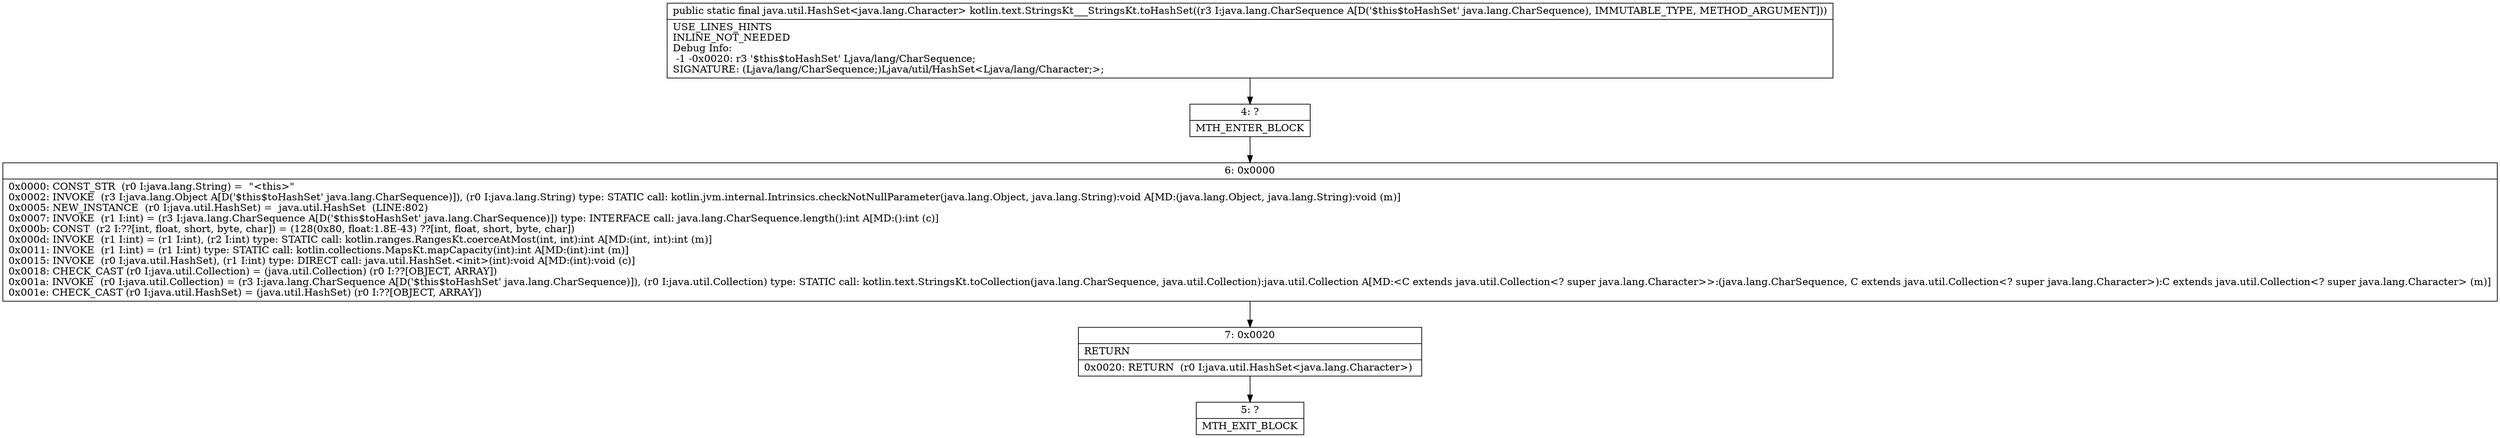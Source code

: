 digraph "CFG forkotlin.text.StringsKt___StringsKt.toHashSet(Ljava\/lang\/CharSequence;)Ljava\/util\/HashSet;" {
Node_4 [shape=record,label="{4\:\ ?|MTH_ENTER_BLOCK\l}"];
Node_6 [shape=record,label="{6\:\ 0x0000|0x0000: CONST_STR  (r0 I:java.lang.String) =  \"\<this\>\" \l0x0002: INVOKE  (r3 I:java.lang.Object A[D('$this$toHashSet' java.lang.CharSequence)]), (r0 I:java.lang.String) type: STATIC call: kotlin.jvm.internal.Intrinsics.checkNotNullParameter(java.lang.Object, java.lang.String):void A[MD:(java.lang.Object, java.lang.String):void (m)]\l0x0005: NEW_INSTANCE  (r0 I:java.util.HashSet) =  java.util.HashSet  (LINE:802)\l0x0007: INVOKE  (r1 I:int) = (r3 I:java.lang.CharSequence A[D('$this$toHashSet' java.lang.CharSequence)]) type: INTERFACE call: java.lang.CharSequence.length():int A[MD:():int (c)]\l0x000b: CONST  (r2 I:??[int, float, short, byte, char]) = (128(0x80, float:1.8E\-43) ??[int, float, short, byte, char]) \l0x000d: INVOKE  (r1 I:int) = (r1 I:int), (r2 I:int) type: STATIC call: kotlin.ranges.RangesKt.coerceAtMost(int, int):int A[MD:(int, int):int (m)]\l0x0011: INVOKE  (r1 I:int) = (r1 I:int) type: STATIC call: kotlin.collections.MapsKt.mapCapacity(int):int A[MD:(int):int (m)]\l0x0015: INVOKE  (r0 I:java.util.HashSet), (r1 I:int) type: DIRECT call: java.util.HashSet.\<init\>(int):void A[MD:(int):void (c)]\l0x0018: CHECK_CAST (r0 I:java.util.Collection) = (java.util.Collection) (r0 I:??[OBJECT, ARRAY]) \l0x001a: INVOKE  (r0 I:java.util.Collection) = (r3 I:java.lang.CharSequence A[D('$this$toHashSet' java.lang.CharSequence)]), (r0 I:java.util.Collection) type: STATIC call: kotlin.text.StringsKt.toCollection(java.lang.CharSequence, java.util.Collection):java.util.Collection A[MD:\<C extends java.util.Collection\<? super java.lang.Character\>\>:(java.lang.CharSequence, C extends java.util.Collection\<? super java.lang.Character\>):C extends java.util.Collection\<? super java.lang.Character\> (m)]\l0x001e: CHECK_CAST (r0 I:java.util.HashSet) = (java.util.HashSet) (r0 I:??[OBJECT, ARRAY]) \l}"];
Node_7 [shape=record,label="{7\:\ 0x0020|RETURN\l|0x0020: RETURN  (r0 I:java.util.HashSet\<java.lang.Character\>) \l}"];
Node_5 [shape=record,label="{5\:\ ?|MTH_EXIT_BLOCK\l}"];
MethodNode[shape=record,label="{public static final java.util.HashSet\<java.lang.Character\> kotlin.text.StringsKt___StringsKt.toHashSet((r3 I:java.lang.CharSequence A[D('$this$toHashSet' java.lang.CharSequence), IMMUTABLE_TYPE, METHOD_ARGUMENT]))  | USE_LINES_HINTS\lINLINE_NOT_NEEDED\lDebug Info:\l  \-1 \-0x0020: r3 '$this$toHashSet' Ljava\/lang\/CharSequence;\lSIGNATURE: (Ljava\/lang\/CharSequence;)Ljava\/util\/HashSet\<Ljava\/lang\/Character;\>;\l}"];
MethodNode -> Node_4;Node_4 -> Node_6;
Node_6 -> Node_7;
Node_7 -> Node_5;
}

